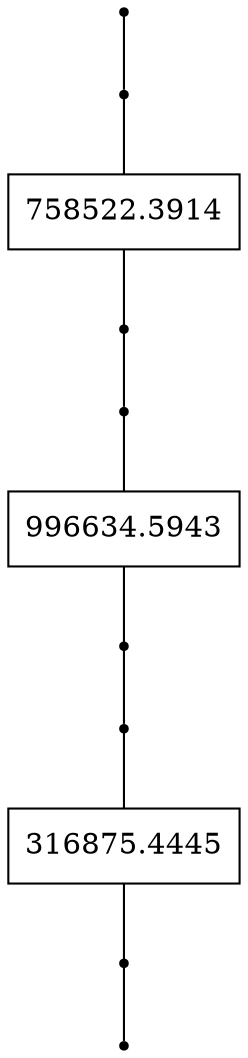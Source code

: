 graph {
start_640363654 [shape = point]
end_640363654 [shape = point]
start_924477420 [shape = point;]
end_924477420 [shape = point;]
924477420 [shape = record; label = 758522.3914]
start_924477420 -- 924477420
924477420 -- end_924477420
start_99451533 [shape = point;]
end_99451533 [shape = point;]
99451533 [shape = record; label = 996634.5943]
start_99451533 -- 99451533
99451533 -- end_99451533
start_84739718 [shape = point;]
end_84739718 [shape = point;]
84739718 [shape = record; label = 316875.4445]
start_84739718 -- 84739718
84739718 -- end_84739718
start_640363654 -- start_924477420
end_924477420 -- start_99451533
end_99451533 -- start_84739718
end_84739718 -- end_640363654

}
